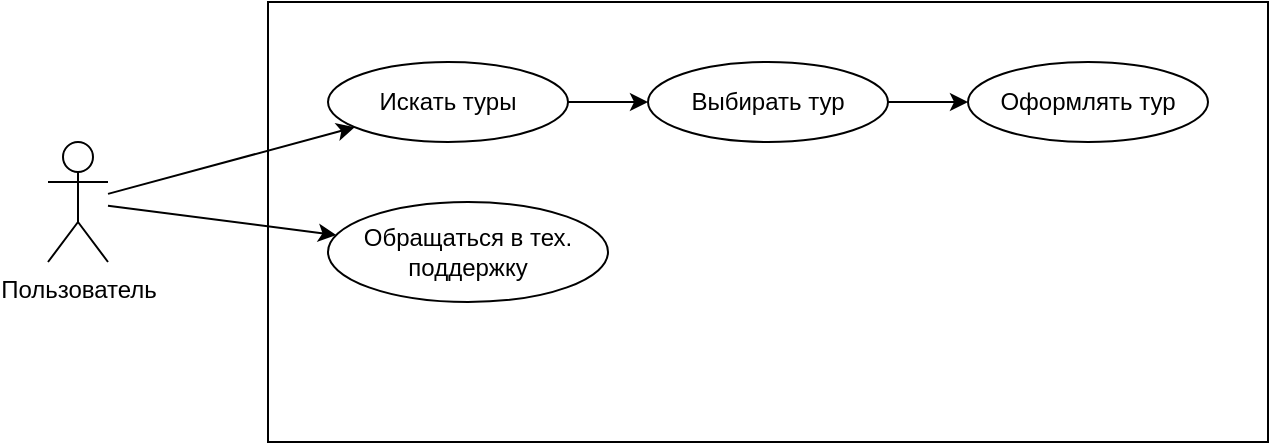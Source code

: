 <mxfile version="26.2.13">
  <diagram name="Страница — 1" id="djJSQ3nxndLWZxcKEAUQ">
    <mxGraphModel dx="1428" dy="764" grid="1" gridSize="10" guides="1" tooltips="1" connect="1" arrows="1" fold="1" page="1" pageScale="1" pageWidth="827" pageHeight="1169" math="0" shadow="0">
      <root>
        <mxCell id="0" />
        <mxCell id="1" parent="0" />
        <mxCell id="UXlf8kw522KNsLcBJd1m-1" value="" style="rounded=0;whiteSpace=wrap;html=1;" vertex="1" parent="1">
          <mxGeometry x="340" y="140" width="500" height="220" as="geometry" />
        </mxCell>
        <mxCell id="UXlf8kw522KNsLcBJd1m-5" style="rounded=0;orthogonalLoop=1;jettySize=auto;html=1;" edge="1" parent="1" source="UXlf8kw522KNsLcBJd1m-2" target="UXlf8kw522KNsLcBJd1m-3">
          <mxGeometry relative="1" as="geometry" />
        </mxCell>
        <mxCell id="UXlf8kw522KNsLcBJd1m-8" style="rounded=0;orthogonalLoop=1;jettySize=auto;html=1;" edge="1" parent="1" source="UXlf8kw522KNsLcBJd1m-2" target="UXlf8kw522KNsLcBJd1m-7">
          <mxGeometry relative="1" as="geometry" />
        </mxCell>
        <mxCell id="UXlf8kw522KNsLcBJd1m-2" value="Пользователь" style="shape=umlActor;verticalLabelPosition=bottom;verticalAlign=top;html=1;outlineConnect=0;" vertex="1" parent="1">
          <mxGeometry x="230" y="210" width="30" height="60" as="geometry" />
        </mxCell>
        <mxCell id="UXlf8kw522KNsLcBJd1m-6" style="rounded=0;orthogonalLoop=1;jettySize=auto;html=1;" edge="1" parent="1" source="UXlf8kw522KNsLcBJd1m-3" target="UXlf8kw522KNsLcBJd1m-4">
          <mxGeometry relative="1" as="geometry" />
        </mxCell>
        <mxCell id="UXlf8kw522KNsLcBJd1m-3" value="Искать туры" style="ellipse;whiteSpace=wrap;html=1;" vertex="1" parent="1">
          <mxGeometry x="370" y="170" width="120" height="40" as="geometry" />
        </mxCell>
        <mxCell id="UXlf8kw522KNsLcBJd1m-10" style="edgeStyle=orthogonalEdgeStyle;rounded=0;orthogonalLoop=1;jettySize=auto;html=1;" edge="1" parent="1" source="UXlf8kw522KNsLcBJd1m-4" target="UXlf8kw522KNsLcBJd1m-9">
          <mxGeometry relative="1" as="geometry" />
        </mxCell>
        <mxCell id="UXlf8kw522KNsLcBJd1m-4" value="Выбирать тур" style="ellipse;whiteSpace=wrap;html=1;" vertex="1" parent="1">
          <mxGeometry x="530" y="170" width="120" height="40" as="geometry" />
        </mxCell>
        <mxCell id="UXlf8kw522KNsLcBJd1m-7" value="Обращаться в тех. поддержку" style="ellipse;whiteSpace=wrap;html=1;" vertex="1" parent="1">
          <mxGeometry x="370" y="240" width="140" height="50" as="geometry" />
        </mxCell>
        <mxCell id="UXlf8kw522KNsLcBJd1m-9" value="Оформлять тур" style="ellipse;whiteSpace=wrap;html=1;" vertex="1" parent="1">
          <mxGeometry x="690" y="170" width="120" height="40" as="geometry" />
        </mxCell>
      </root>
    </mxGraphModel>
  </diagram>
</mxfile>
